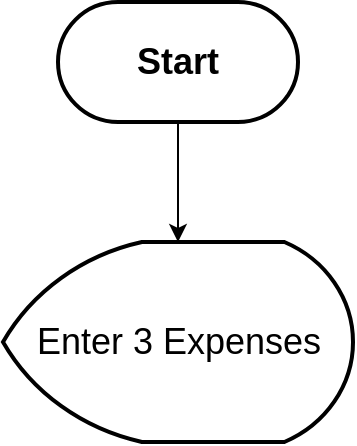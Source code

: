 <mxfile version="20.3.7" type="github"><diagram id="RlUAAXNLZmOZSuGTe9Ke" name="Page-1"><mxGraphModel dx="1422" dy="762" grid="1" gridSize="10" guides="1" tooltips="1" connect="1" arrows="1" fold="1" page="1" pageScale="1" pageWidth="850" pageHeight="1100" math="0" shadow="0"><root><mxCell id="0"/><mxCell id="1" parent="0"/><mxCell id="XfYRDYnwt5ORR8S4XK2U-23" value="" style="edgeStyle=orthogonalEdgeStyle;rounded=0;orthogonalLoop=1;jettySize=auto;html=1;fontSize=18;" parent="1" source="XfYRDYnwt5ORR8S4XK2U-2" target="XfYRDYnwt5ORR8S4XK2U-22" edge="1"><mxGeometry relative="1" as="geometry"/></mxCell><object label="&lt;font style=&quot;font-size: 18px;&quot;&gt;&lt;b&gt;Start&lt;/b&gt;&lt;/font&gt;" placeholders="1" Start="" id="XfYRDYnwt5ORR8S4XK2U-2"><mxCell style="rounded=1;whiteSpace=wrap;html=1;shadow=0;sketch=0;strokeWidth=2;gradientColor=none;arcSize=50;" parent="1" vertex="1"><mxGeometry x="340" y="30" width="120" height="60" as="geometry"/></mxCell></object><mxCell id="XfYRDYnwt5ORR8S4XK2U-22" value="Enter 3 Expenses" style="strokeWidth=2;html=1;shape=mxgraph.flowchart.display;whiteSpace=wrap;shadow=0;sketch=0;fontSize=18;gradientColor=none;" parent="1" vertex="1"><mxGeometry x="312.5" y="150" width="175" height="100" as="geometry"/></mxCell></root></mxGraphModel></diagram></mxfile>